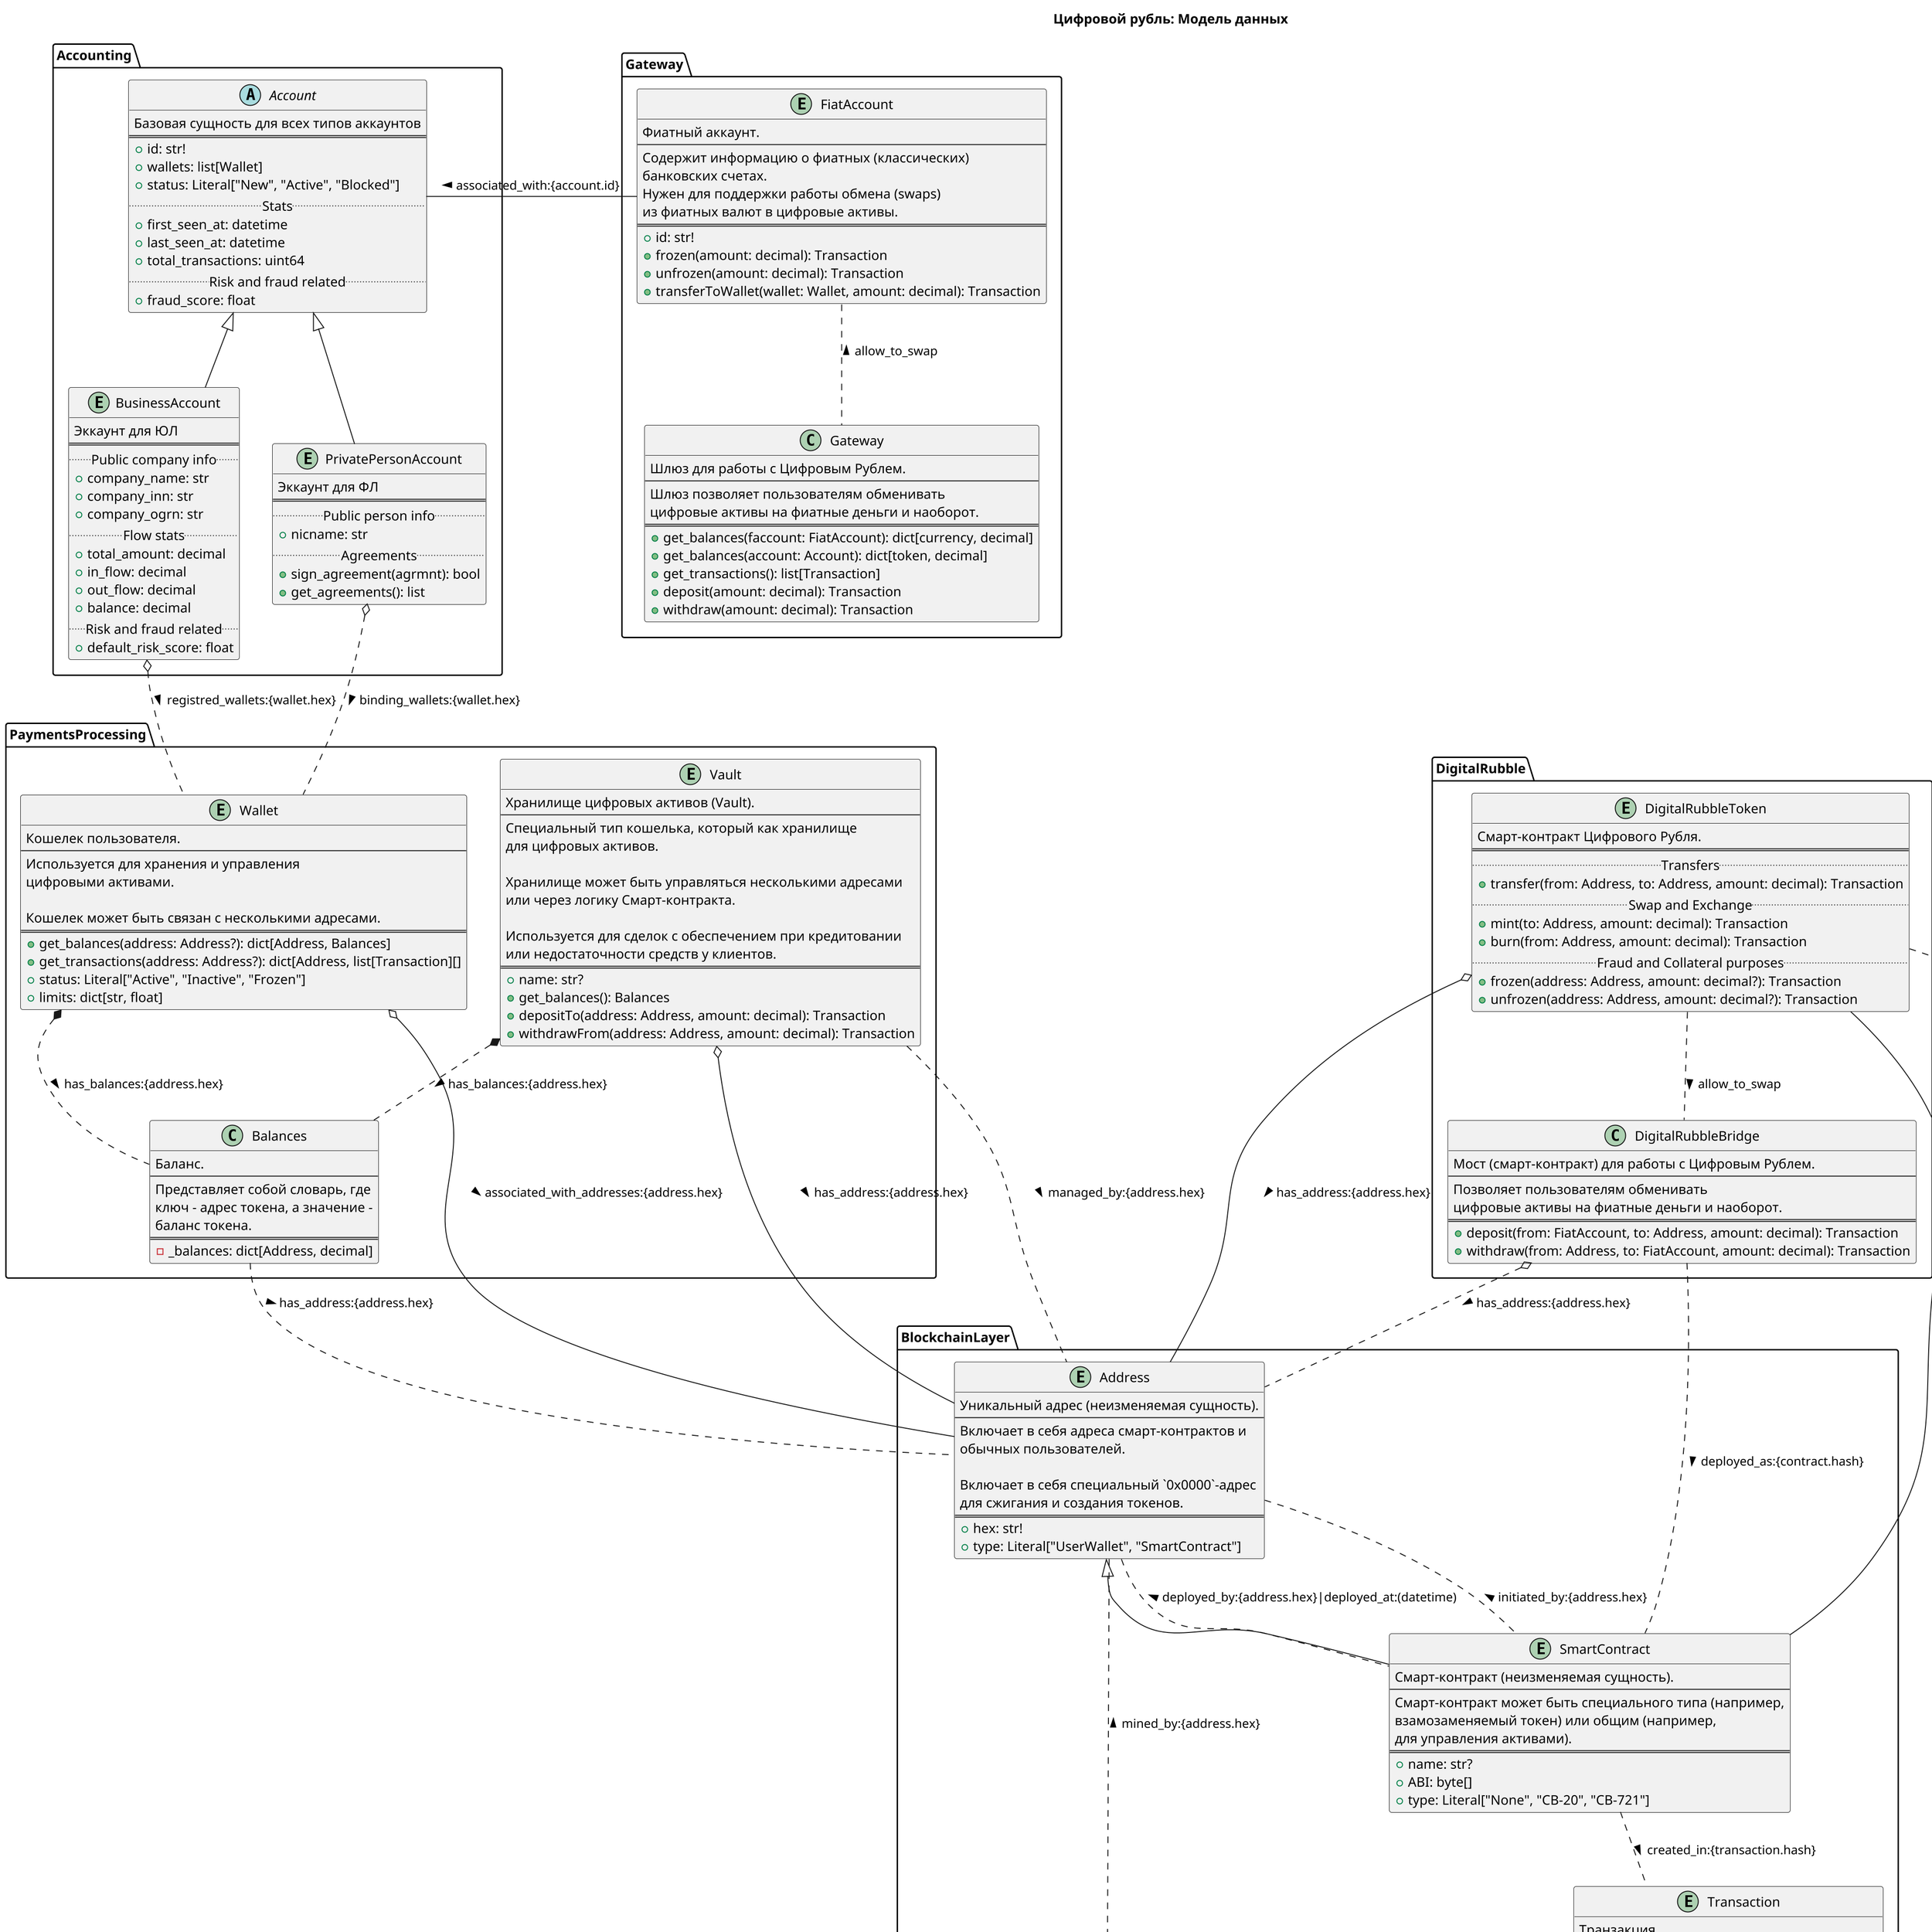 @startuml
title "Цифровой рубль: Модель данных"
caption © 2025, Хакатонщики Team. MIT License.
footer Last updated at 2025-06-22.
scale 2

namespace BlockchainLayer {

    entity Address {
        Уникальный адрес (неизменяемая сущность).
        --
        Включает в себя адреса смарт-контрактов и 
        обычных пользователей.

        Включает в себя специальный `0x0000`-адрес 
        для сжигания и создания токенов.
        ==
        +hex: str!
        +type: Literal["UserWallet", "SmartContract"]
    }

    entity Transaction {
        Транзакция.
        --
        Транзакция может быть обычной (перевод 
        Цифровых рублей или токенов) или 
        специальной (вызов смарт-контрактов).
        ==
        .. Generic ..
        +hash: str!
        +from: Address
        +to: Address
        +amount: decimal
        +state: Literal["Pending", "Confirmed", "Failed"]
        +error: str?
        +created_at: datetime
        .. Contracts invocation related ..
        +internal_transactions: list[Calls]?
        +logs: list[byte[]]?
        .. Protocol specific ..
        +input_data: byte[]?
        +block_number: uint64?
        +block_hash: str?
        +confirmations_n: uint64
        .. Fee related ..
        +fee: float
    }


    entity SmartContract {
        Смарт-контракт (неизменяемая сущность).
        --
        Смарт-контракт может быть специального типа (например, 
        взамозаменяемый токен) или общим (например, 
        для управления активами).
        ==
        +name: str?
        +ABI: byte[]
        +type: Literal["None", "CB-20", "CB-721"]
    }
    SmartContract -u-|> Address
    Address .. SmartContract : < deployed_by:{address.hex}|deployed_at:(datetime)
    Address .. SmartContract : < initiated_by:{address.hex}
    SmartContract .. Transaction : > created_in:{transaction.hash}


    entity Block {
        Блок в Блокчейне.
        --
        Блок содержит список транзакций и метаданные о блоке.
        Блоки могут быть пустыми (например, в случае создания 
        нового блока) или содержать транзакции.
        ==
        +hash: str!
        +parent_hash: str
        +timestamp: datetime
        +height: uint64
        +total_difficulty: uint32
        +block_reward: decimal
        +status: Literal["Pending", "Mined", "Orphaned"]
    }
    Block o.l. Transaction : > include_transactions:{transaction.hash}
    Block .u. Address : > mined_by:{address.hex}
}


namespace PaymentsProcessing {
    class Balances {
        Баланс.
        --
        Представляет собой словарь, где 
        ключ - адрес токена, а значение -
        баланс токена.
        ==
        -_balances: dict[Address, decimal]
    }
    Balances .d. Address : > has_address:{address.hex}

    entity Wallet {
        Кошелек пользователя.
        --
        Используется для хранения и управления
        цифровыми активами.

        Кошелек может быть связан с несколькими адресами.
        ==
        +get_balances(address: Address?): dict[Address, Balances]
        +get_transactions(address: Address?): dict[Address, list[Transaction][]
        +status: Literal["Active", "Inactive", "Frozen"]
        +limits: dict[str, float]
    }
    Wallet o-- Address : > associated_with_addresses:{address.hex}
    Wallet *.d. Balances : > has_balances:{address.hex}


    entity Vault {
        Хранилище цифровых активов (Vault).
        --
        Специальный тип кошелька, который как хранилище 
        для цифровых активов.

        Хранилище может быть управляться несколькими адресами 
        или через логику Смарт-контракта.

        Используется для сделок с обеспечением при кредитовании 
        или недостаточности средств у клиентов.
        ==
        +name: str?
        +get_balances(): Balances
        +depositTo(address: Address, amount: decimal): Transaction
        +withdrawFrom(address: Address, amount: decimal): Transaction
    }
    Vault o-- Address : > has_address:{address.hex}
    Vault .. Address : > managed_by:{address.hex}
    Vault *.d. Balances : > has_balances:{address.hex}
}


namespace Accounting {

    abstract class Account {
        Базовая сущность для всех типов аккаунтов
        ==
        +id: str!
        +wallets: list[Wallet]
        +status: Literal["New", "Active", "Blocked"]
        .. Stats ..
        +first_seen_at: datetime
        +last_seen_at: datetime
        +total_transactions: uint64
        .. Risk and fraud related ..
        +fraud_score: float
    }
    
    entity BusinessAccount {
        Эккаунт для ЮЛ
        ==
        .. Public company info ..
        +company_name: str
        +company_inn: str
        +company_ogrn: str
        .. Flow stats ..
        +total_amount: decimal
        +in_flow: decimal
        +out_flow: decimal
        +balance: decimal
        .. Risk and fraud related ..
        +default_risk_score: float
    }
    Account <|-- BusinessAccount
    BusinessAccount o.d. Wallet : > registred_wallets:{wallet.hex}


    entity PrivatePersonAccount {
        Эккаунт для ФЛ
        ==
        .. Public person info ..
        +nicname: str
        .. Agreements ..
        +sign_agreement(agrmnt): bool
        +get_agreements(): list
    }
    Account <|-- PrivatePersonAccount
    PrivatePersonAccount o.d. Wallet : > binding_wallets:{wallet.hex}
}


namespace DigitalRubble {
    entity DigitalRubbleToken {
        Смарт-контракт Цифрового Рубля.
        ==
        .. Transfers ..
        +transfer(from: Address, to: Address, amount: decimal): Transaction
        .. Swap and Exchange ..
        +mint(to: Address, amount: decimal): Transaction
        +burn(from: Address, amount: decimal): Transaction
        .. Fraud and Collateral purposes ..
        +frozen(address: Address, amount: decimal?): Transaction
        +unfrozen(address: Address, amount: decimal?): Transaction
    }
    DigitalRubbleToken o-- Address : > has_address:{address.hex}
    DigitalRubbleToken -d- SmartContract : > deployed_as:{contract.hash}
    DigitalRubbleToken .d. Transaction : > created_in:{transaction.hash}


    class DigitalRubbleBridge {
        Мост (смарт-контракт) для работы с Цифровым Рублем.
        --
        Позволяет пользователям обменивать 
        цифровые активы на фиатные деньги и наоборот.
        ==
        +deposit(from: FiatAccount, to: Address, amount: decimal): Transaction
        +withdraw(from: Address, to: FiatAccount, amount: decimal): Transaction
    }
    DigitalRubbleBridge o.. Address : > has_address:{address.hex}
    DigitalRubbleBridge .. SmartContract : > deployed_as:{contract.hash}
    DigitalRubbleBridge .up. DigitalRubbleToken : < allow_to_swap
}

namespace Gateway {
    entity FiatAccount {
        Фиатный аккаунт.
        --
        Содержит информацию о фиатных (классических)
        банковских счетах.
        Нужен для поддержки работы обмена (swaps) 
        из фиатных валют в цифровые активы.
        ==
        +id: str!
        +frozen(amount: decimal): Transaction
        +unfrozen(amount: decimal): Transaction
        +transferToWallet(wallet: Wallet, amount: decimal): Transaction
    }
    FiatAccount -l- Account : > associated_with:{account.id}

    class Gateway {
        Шлюз для работы с Цифровым Рублем.
        --
        Шлюз позволяет пользователям обменивать 
        цифровые активы на фиатные деньги и наоборот.
        ==
        +get_balances(faccount: FiatAccount): dict[currency, decimal]
        +get_balances(account: Account): dict[token, decimal]
        +get_transactions(): list[Transaction]
        +deposit(amount: decimal): Transaction
        +withdraw(amount: decimal): Transaction
    }
    Gateway .u. FiatAccount : > allow_to_swap
}

@enduml
